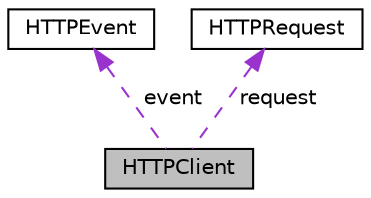 digraph G
{
  edge [fontname="Helvetica",fontsize="10",labelfontname="Helvetica",labelfontsize="10"];
  node [fontname="Helvetica",fontsize="10",shape=record];
  Node1 [label="HTTPClient",height=0.2,width=0.4,color="black", fillcolor="grey75", style="filled" fontcolor="black"];
  Node2 -> Node1 [dir="back",color="darkorchid3",fontsize="10",style="dashed",label=" event" ,fontname="Helvetica"];
  Node2 [label="HTTPEvent",height=0.2,width=0.4,color="black", fillcolor="white", style="filled",URL="$class_h_t_t_p_event.html",tooltip="이클래스는 HTTP요청을 보낼수 있고 받을수 있는 이벤트핸들러입니다."];
  Node3 -> Node1 [dir="back",color="darkorchid3",fontsize="10",style="dashed",label=" request" ,fontname="Helvetica"];
  Node3 [label="HTTPRequest",height=0.2,width=0.4,color="black", fillcolor="white", style="filled",URL="$class_h_t_t_p_request.html",tooltip="HTTP요청에 대한 정보를 담고있는 클래스입니다."];
}
